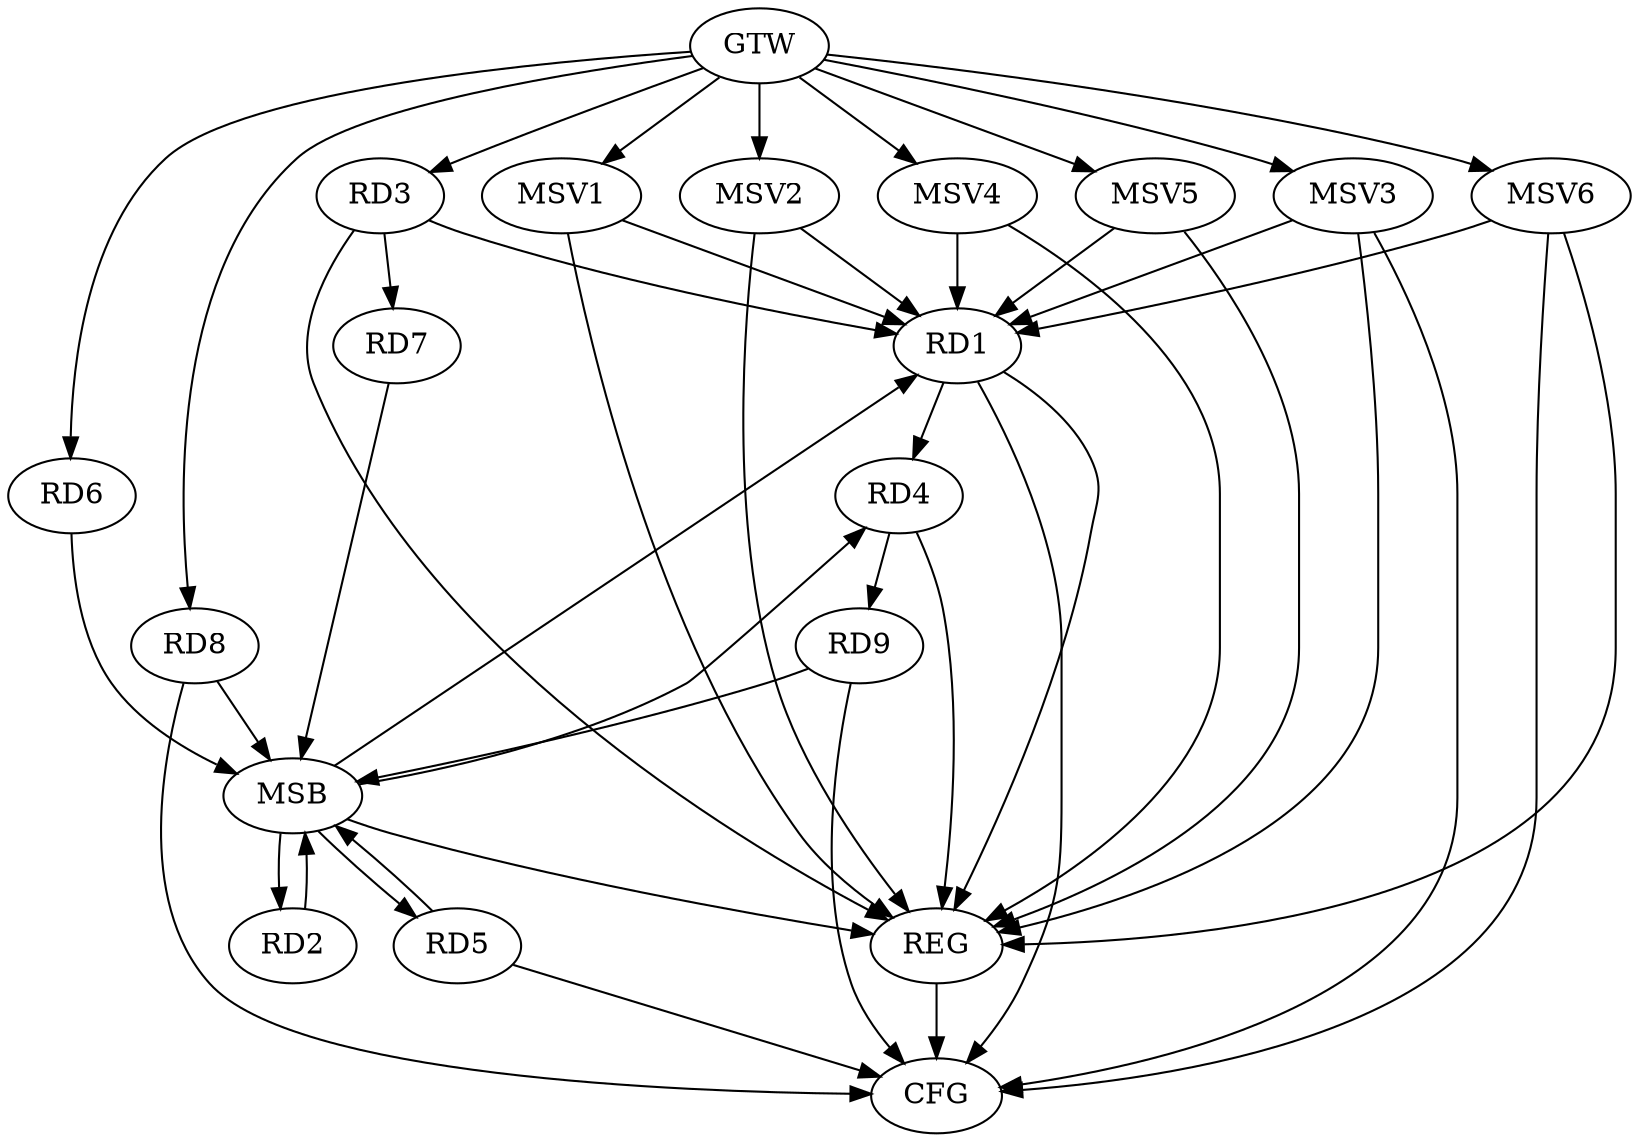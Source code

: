 strict digraph G {
  RD1 [ label="RD1" ];
  RD2 [ label="RD2" ];
  RD3 [ label="RD3" ];
  RD4 [ label="RD4" ];
  RD5 [ label="RD5" ];
  RD6 [ label="RD6" ];
  RD7 [ label="RD7" ];
  RD8 [ label="RD8" ];
  RD9 [ label="RD9" ];
  GTW [ label="GTW" ];
  REG [ label="REG" ];
  MSB [ label="MSB" ];
  CFG [ label="CFG" ];
  MSV1 [ label="MSV1" ];
  MSV2 [ label="MSV2" ];
  MSV3 [ label="MSV3" ];
  MSV4 [ label="MSV4" ];
  MSV5 [ label="MSV5" ];
  MSV6 [ label="MSV6" ];
  RD3 -> RD1;
  RD1 -> RD4;
  RD3 -> RD7;
  RD4 -> RD9;
  GTW -> RD3;
  GTW -> RD6;
  GTW -> RD8;
  RD1 -> REG;
  RD3 -> REG;
  RD4 -> REG;
  RD2 -> MSB;
  MSB -> RD1;
  MSB -> REG;
  RD5 -> MSB;
  RD6 -> MSB;
  MSB -> RD4;
  RD7 -> MSB;
  MSB -> RD5;
  RD8 -> MSB;
  MSB -> RD2;
  RD9 -> MSB;
  RD5 -> CFG;
  RD8 -> CFG;
  RD1 -> CFG;
  RD9 -> CFG;
  REG -> CFG;
  MSV1 -> RD1;
  MSV2 -> RD1;
  GTW -> MSV1;
  MSV1 -> REG;
  GTW -> MSV2;
  MSV2 -> REG;
  MSV3 -> RD1;
  GTW -> MSV3;
  MSV3 -> REG;
  MSV3 -> CFG;
  MSV4 -> RD1;
  GTW -> MSV4;
  MSV4 -> REG;
  MSV5 -> RD1;
  GTW -> MSV5;
  MSV5 -> REG;
  MSV6 -> RD1;
  GTW -> MSV6;
  MSV6 -> REG;
  MSV6 -> CFG;
}
